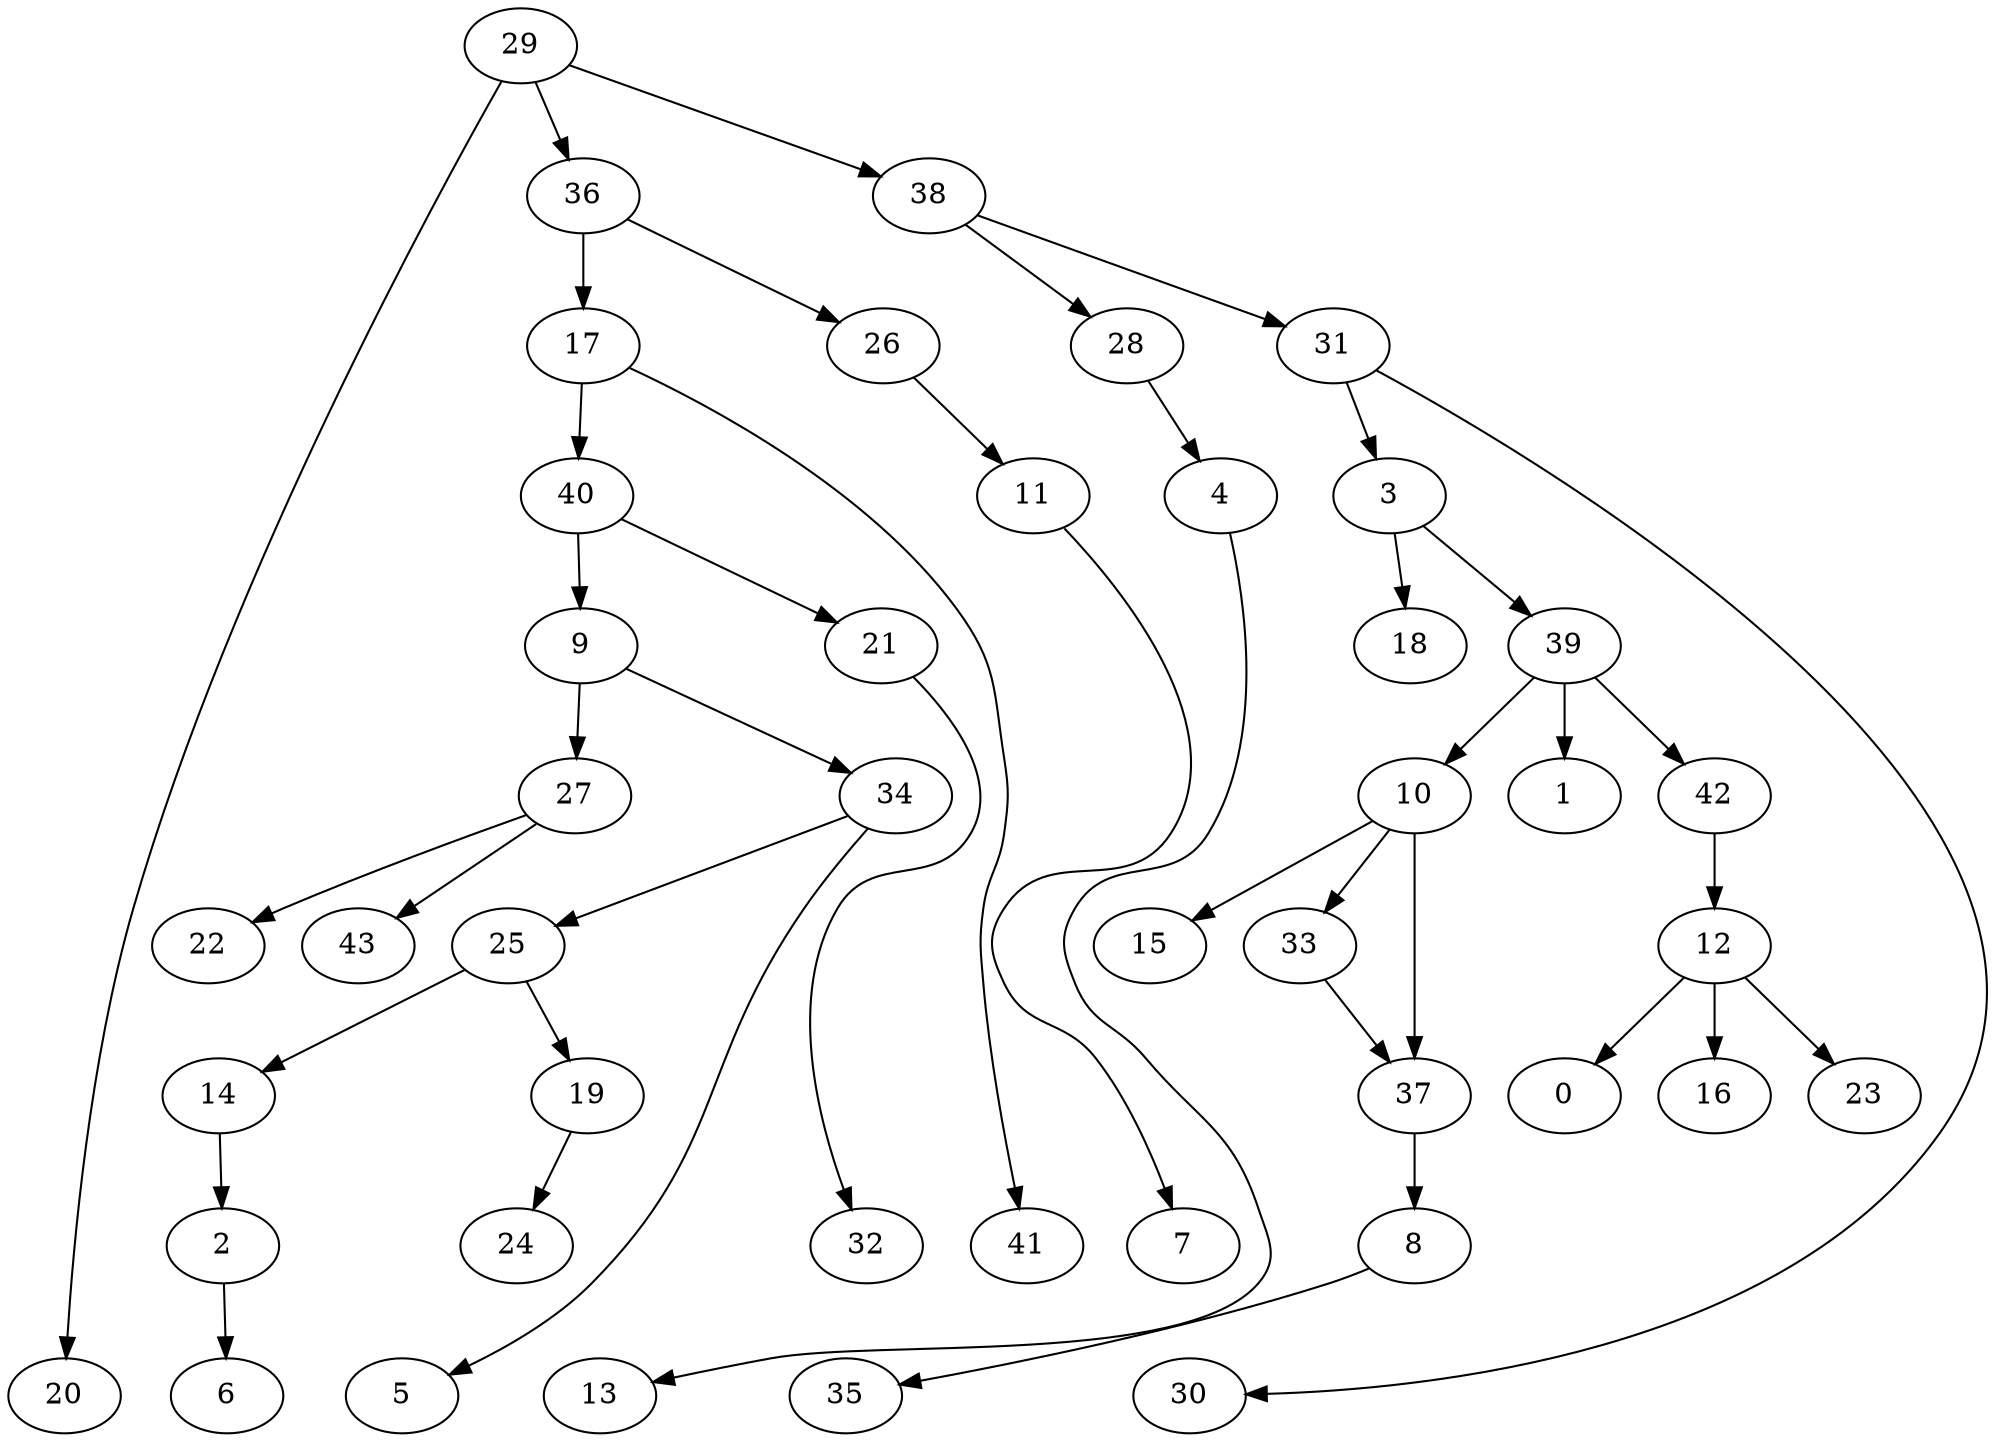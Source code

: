 digraph G {
    2;
    6;
    3;
    18;
    39;
    10;
    1;
    42;
    15;
    33;
    37;
    12;
    4;
    13;
    8;
    35;
    9;
    27;
    34;
    22;
    43;
    25;
    5;
    14;
    19;
    11;
    7;
    0;
    16;
    23;
    17;
    40;
    41;
    21;
    32;
    24;
    26;
    28;
    29;
    20;
    36;
    38;
    31;
    30;
    2 -> 6 [weight=0];
    3 -> 18 [weight=0];
    3 -> 39 [weight=0];
    39 -> 10 [weight=2];
    39 -> 1 [weight=6];
    39 -> 42 [weight=0];
    10 -> 15 [weight=0];
    10 -> 33 [weight=0];
    10 -> 37 [weight=1];
    42 -> 12 [weight=0];
    33 -> 37 [weight=0];
    37 -> 8 [weight=1];
    12 -> 0 [weight=1];
    12 -> 16 [weight=1];
    12 -> 23 [weight=0];
    4 -> 13 [weight=0];
    8 -> 35 [weight=0];
    9 -> 27 [weight=0];
    9 -> 34 [weight=0];
    27 -> 22 [weight=0];
    27 -> 43 [weight=0];
    34 -> 25 [weight=0];
    34 -> 5 [weight=0];
    25 -> 14 [weight=0];
    25 -> 19 [weight=0];
    14 -> 2 [weight=0];
    19 -> 24 [weight=0];
    11 -> 7 [weight=0];
    17 -> 40 [weight=0];
    17 -> 41 [weight=0];
    40 -> 9 [weight=0];
    40 -> 21 [weight=0];
    21 -> 32 [weight=0];
    26 -> 11 [weight=0];
    28 -> 4 [weight=0];
    29 -> 20 [weight=0];
    29 -> 36 [weight=0];
    29 -> 38 [weight=0];
    36 -> 17 [weight=0];
    36 -> 26 [weight=0];
    38 -> 28 [weight=0];
    38 -> 31 [weight=0];
    31 -> 3 [weight=0];
    31 -> 30 [weight=0];
}

